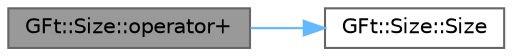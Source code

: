 digraph "GFt::Size::operator+"
{
 // LATEX_PDF_SIZE
  bgcolor="transparent";
  edge [fontname=Helvetica,fontsize=10,labelfontname=Helvetica,labelfontsize=10];
  node [fontname=Helvetica,fontsize=10,shape=box,height=0.2,width=0.4];
  rankdir="LR";
  Node1 [id="Node000001",label="GFt::Size::operator+",height=0.2,width=0.4,color="gray40", fillcolor="grey60", style="filled", fontcolor="black",tooltip="加法运算符重载"];
  Node1 -> Node2 [id="edge1_Node000001_Node000002",color="steelblue1",style="solid",tooltip=" "];
  Node2 [id="Node000002",label="GFt::Size::Size",height=0.2,width=0.4,color="grey40", fillcolor="white", style="filled",URL="$class_g_ft_1_1_size.html#aa9094864c3990108c7739ca9ccf6c9be",tooltip="构造函数"];
}
